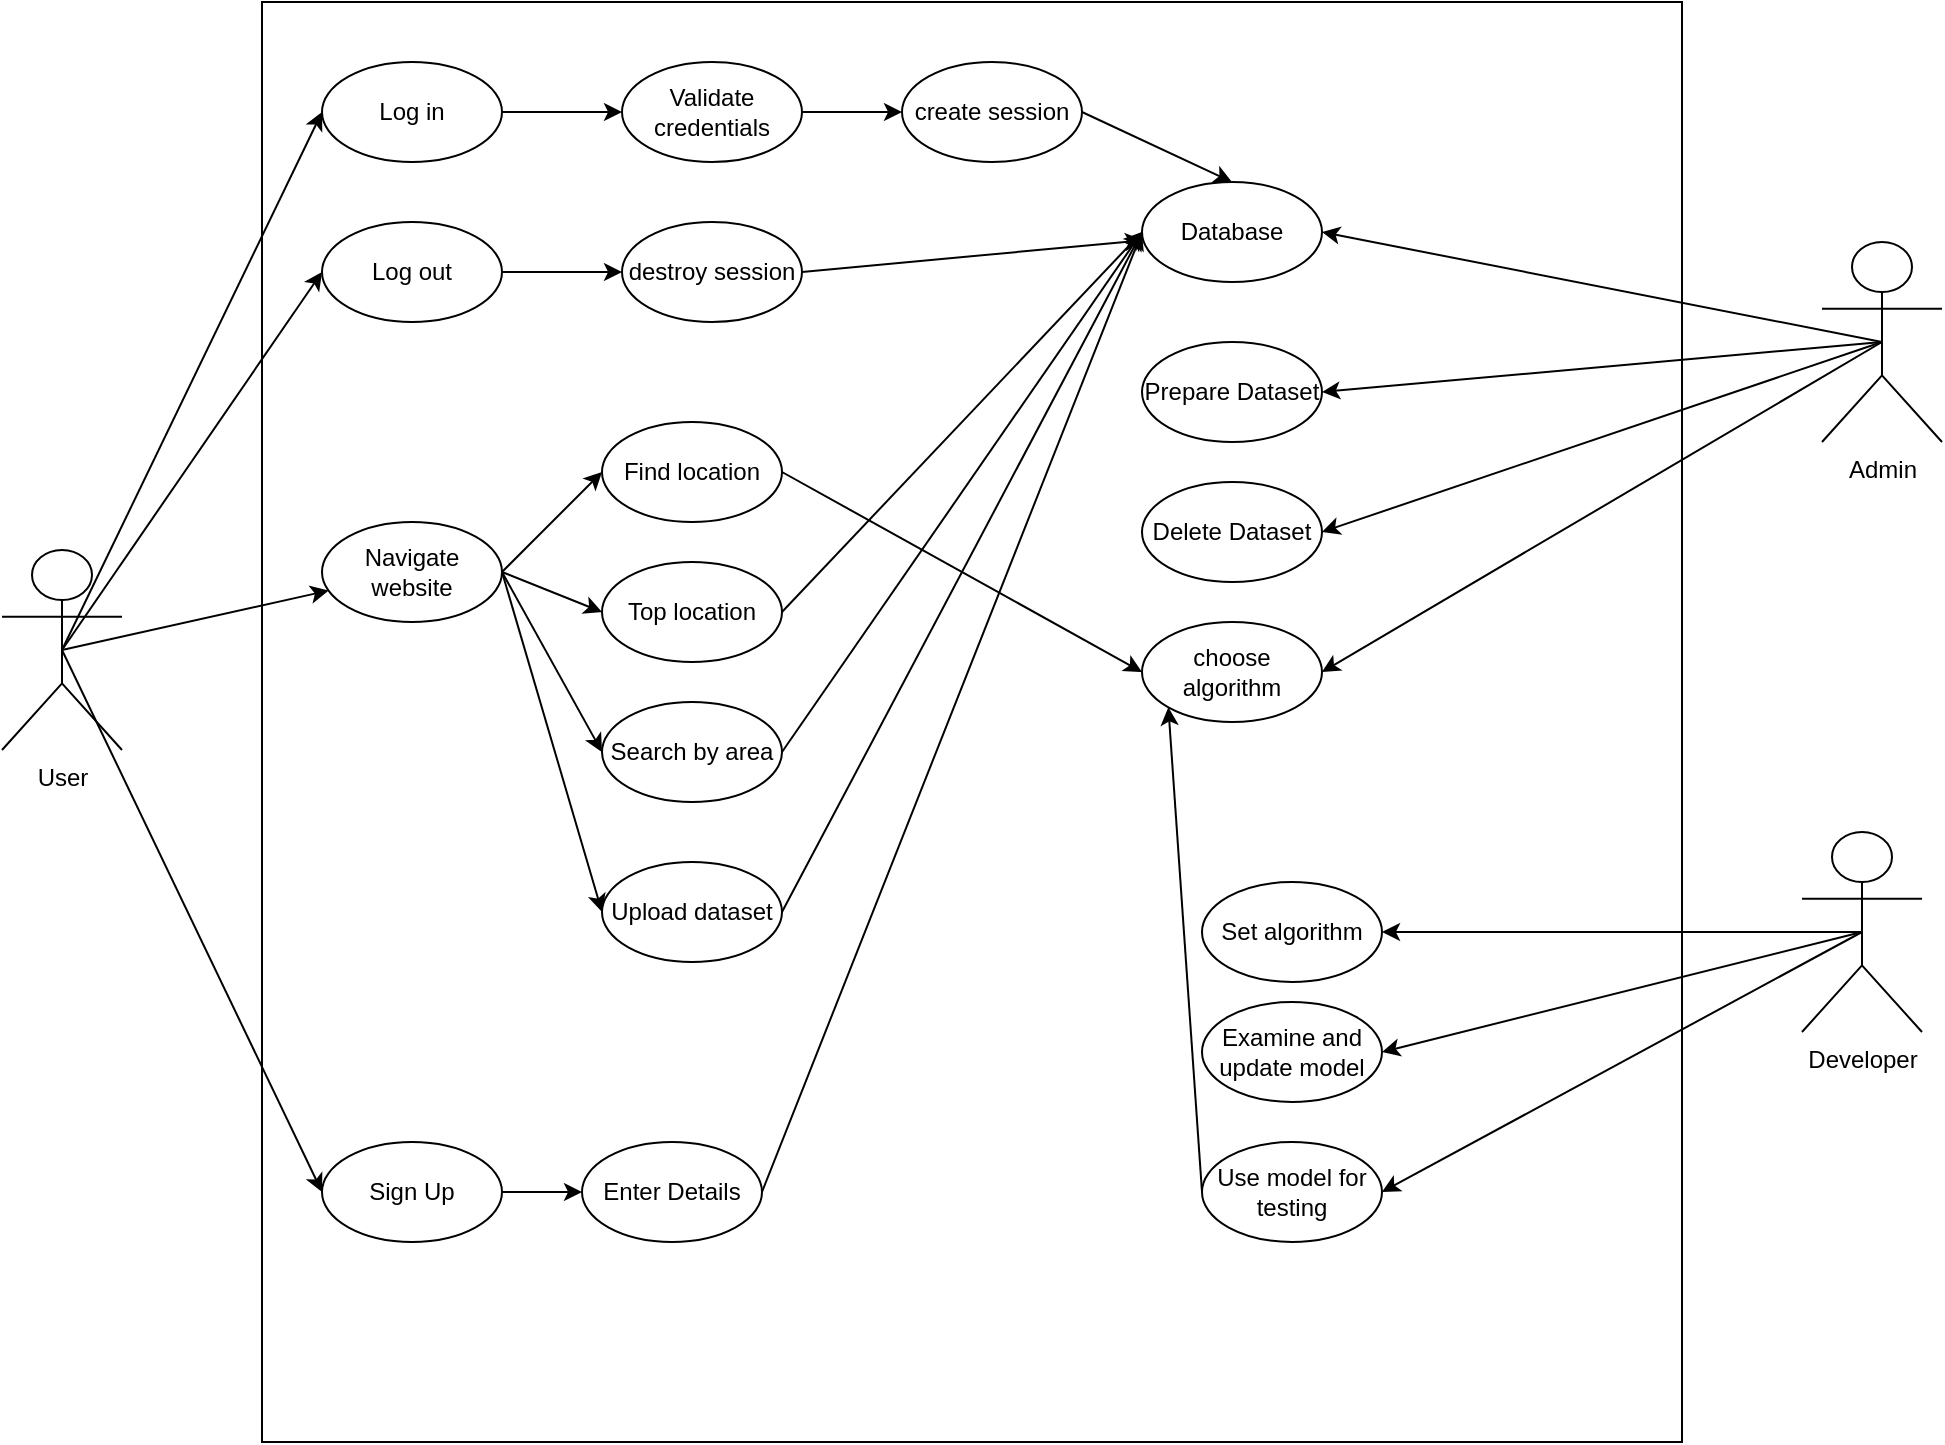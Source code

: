 <mxfile version="14.6.13" type="github">
  <diagram id="yp8qhJWwcoM9yaSAJzvi" name="Page-1">
    <mxGraphModel dx="1102" dy="600" grid="1" gridSize="10" guides="1" tooltips="1" connect="1" arrows="1" fold="1" page="1" pageScale="1" pageWidth="1169" pageHeight="827" math="0" shadow="0">
      <root>
        <mxCell id="0" />
        <mxCell id="1" parent="0" />
        <mxCell id="tyrEupx4gvLmsVYoJoOi-1" value="" style="rounded=0;whiteSpace=wrap;html=1;" vertex="1" parent="1">
          <mxGeometry x="250" y="40" width="710" height="720" as="geometry" />
        </mxCell>
        <mxCell id="tyrEupx4gvLmsVYoJoOi-37" style="edgeStyle=none;rounded=0;orthogonalLoop=1;jettySize=auto;html=1;exitX=1;exitY=0.5;exitDx=0;exitDy=0;entryX=0;entryY=0.5;entryDx=0;entryDy=0;" edge="1" parent="1" source="tyrEupx4gvLmsVYoJoOi-6" target="tyrEupx4gvLmsVYoJoOi-13">
          <mxGeometry relative="1" as="geometry" />
        </mxCell>
        <mxCell id="tyrEupx4gvLmsVYoJoOi-38" style="edgeStyle=none;rounded=0;orthogonalLoop=1;jettySize=auto;html=1;exitX=1;exitY=0.5;exitDx=0;exitDy=0;entryX=0;entryY=0.5;entryDx=0;entryDy=0;" edge="1" parent="1" source="tyrEupx4gvLmsVYoJoOi-6" target="tyrEupx4gvLmsVYoJoOi-14">
          <mxGeometry relative="1" as="geometry" />
        </mxCell>
        <mxCell id="tyrEupx4gvLmsVYoJoOi-39" style="edgeStyle=none;rounded=0;orthogonalLoop=1;jettySize=auto;html=1;exitX=1;exitY=0.5;exitDx=0;exitDy=0;entryX=0;entryY=0.5;entryDx=0;entryDy=0;" edge="1" parent="1" source="tyrEupx4gvLmsVYoJoOi-6" target="tyrEupx4gvLmsVYoJoOi-15">
          <mxGeometry relative="1" as="geometry" />
        </mxCell>
        <mxCell id="tyrEupx4gvLmsVYoJoOi-40" style="edgeStyle=none;rounded=0;orthogonalLoop=1;jettySize=auto;html=1;exitX=1;exitY=0.5;exitDx=0;exitDy=0;entryX=0;entryY=0.5;entryDx=0;entryDy=0;" edge="1" parent="1" source="tyrEupx4gvLmsVYoJoOi-6" target="tyrEupx4gvLmsVYoJoOi-17">
          <mxGeometry relative="1" as="geometry" />
        </mxCell>
        <mxCell id="tyrEupx4gvLmsVYoJoOi-6" value="Navigate website" style="ellipse;whiteSpace=wrap;html=1;" vertex="1" parent="1">
          <mxGeometry x="280" y="300" width="90" height="50" as="geometry" />
        </mxCell>
        <mxCell id="tyrEupx4gvLmsVYoJoOi-36" style="edgeStyle=none;rounded=0;orthogonalLoop=1;jettySize=auto;html=1;exitX=1;exitY=0.5;exitDx=0;exitDy=0;entryX=0;entryY=0.5;entryDx=0;entryDy=0;" edge="1" parent="1" source="tyrEupx4gvLmsVYoJoOi-8" target="tyrEupx4gvLmsVYoJoOi-12">
          <mxGeometry relative="1" as="geometry" />
        </mxCell>
        <mxCell id="tyrEupx4gvLmsVYoJoOi-8" value="Log out" style="ellipse;whiteSpace=wrap;html=1;" vertex="1" parent="1">
          <mxGeometry x="280" y="150" width="90" height="50" as="geometry" />
        </mxCell>
        <mxCell id="tyrEupx4gvLmsVYoJoOi-34" style="edgeStyle=none;rounded=0;orthogonalLoop=1;jettySize=auto;html=1;exitX=1;exitY=0.5;exitDx=0;exitDy=0;entryX=0;entryY=0.5;entryDx=0;entryDy=0;" edge="1" parent="1" source="tyrEupx4gvLmsVYoJoOi-9" target="tyrEupx4gvLmsVYoJoOi-10">
          <mxGeometry relative="1" as="geometry" />
        </mxCell>
        <mxCell id="tyrEupx4gvLmsVYoJoOi-9" value="Log in" style="ellipse;whiteSpace=wrap;html=1;" vertex="1" parent="1">
          <mxGeometry x="280" y="70" width="90" height="50" as="geometry" />
        </mxCell>
        <mxCell id="tyrEupx4gvLmsVYoJoOi-35" style="edgeStyle=none;rounded=0;orthogonalLoop=1;jettySize=auto;html=1;exitX=1;exitY=0.5;exitDx=0;exitDy=0;" edge="1" parent="1" source="tyrEupx4gvLmsVYoJoOi-10" target="tyrEupx4gvLmsVYoJoOi-11">
          <mxGeometry relative="1" as="geometry" />
        </mxCell>
        <mxCell id="tyrEupx4gvLmsVYoJoOi-10" value="Validate credentials" style="ellipse;whiteSpace=wrap;html=1;" vertex="1" parent="1">
          <mxGeometry x="430" y="70" width="90" height="50" as="geometry" />
        </mxCell>
        <mxCell id="tyrEupx4gvLmsVYoJoOi-58" style="edgeStyle=none;rounded=0;orthogonalLoop=1;jettySize=auto;html=1;exitX=1;exitY=0.5;exitDx=0;exitDy=0;entryX=0.5;entryY=0;entryDx=0;entryDy=0;" edge="1" parent="1" source="tyrEupx4gvLmsVYoJoOi-11" target="tyrEupx4gvLmsVYoJoOi-16">
          <mxGeometry relative="1" as="geometry" />
        </mxCell>
        <mxCell id="tyrEupx4gvLmsVYoJoOi-11" value="create session" style="ellipse;whiteSpace=wrap;html=1;" vertex="1" parent="1">
          <mxGeometry x="570" y="70" width="90" height="50" as="geometry" />
        </mxCell>
        <mxCell id="tyrEupx4gvLmsVYoJoOi-59" style="edgeStyle=none;rounded=0;orthogonalLoop=1;jettySize=auto;html=1;exitX=1;exitY=0.5;exitDx=0;exitDy=0;" edge="1" parent="1" source="tyrEupx4gvLmsVYoJoOi-12" target="tyrEupx4gvLmsVYoJoOi-16">
          <mxGeometry relative="1" as="geometry" />
        </mxCell>
        <mxCell id="tyrEupx4gvLmsVYoJoOi-12" value="destroy session" style="ellipse;whiteSpace=wrap;html=1;" vertex="1" parent="1">
          <mxGeometry x="430" y="150" width="90" height="50" as="geometry" />
        </mxCell>
        <mxCell id="tyrEupx4gvLmsVYoJoOi-42" style="edgeStyle=none;rounded=0;orthogonalLoop=1;jettySize=auto;html=1;exitX=1;exitY=0.5;exitDx=0;exitDy=0;entryX=0;entryY=0.5;entryDx=0;entryDy=0;" edge="1" parent="1" source="tyrEupx4gvLmsVYoJoOi-13" target="tyrEupx4gvLmsVYoJoOi-41">
          <mxGeometry relative="1" as="geometry" />
        </mxCell>
        <mxCell id="tyrEupx4gvLmsVYoJoOi-13" value="Find location" style="ellipse;whiteSpace=wrap;html=1;" vertex="1" parent="1">
          <mxGeometry x="420" y="250" width="90" height="50" as="geometry" />
        </mxCell>
        <mxCell id="tyrEupx4gvLmsVYoJoOi-43" style="edgeStyle=none;rounded=0;orthogonalLoop=1;jettySize=auto;html=1;exitX=1;exitY=0.5;exitDx=0;exitDy=0;entryX=0;entryY=0.5;entryDx=0;entryDy=0;" edge="1" parent="1" source="tyrEupx4gvLmsVYoJoOi-14" target="tyrEupx4gvLmsVYoJoOi-16">
          <mxGeometry relative="1" as="geometry" />
        </mxCell>
        <mxCell id="tyrEupx4gvLmsVYoJoOi-14" value="Top location" style="ellipse;whiteSpace=wrap;html=1;" vertex="1" parent="1">
          <mxGeometry x="420" y="320" width="90" height="50" as="geometry" />
        </mxCell>
        <mxCell id="tyrEupx4gvLmsVYoJoOi-44" style="edgeStyle=none;rounded=0;orthogonalLoop=1;jettySize=auto;html=1;exitX=1;exitY=0.5;exitDx=0;exitDy=0;entryX=0;entryY=0.5;entryDx=0;entryDy=0;" edge="1" parent="1" source="tyrEupx4gvLmsVYoJoOi-15" target="tyrEupx4gvLmsVYoJoOi-16">
          <mxGeometry relative="1" as="geometry" />
        </mxCell>
        <mxCell id="tyrEupx4gvLmsVYoJoOi-15" value="Search by area" style="ellipse;whiteSpace=wrap;html=1;" vertex="1" parent="1">
          <mxGeometry x="420" y="390" width="90" height="50" as="geometry" />
        </mxCell>
        <mxCell id="tyrEupx4gvLmsVYoJoOi-16" value="Database" style="ellipse;whiteSpace=wrap;html=1;" vertex="1" parent="1">
          <mxGeometry x="690" y="130" width="90" height="50" as="geometry" />
        </mxCell>
        <mxCell id="tyrEupx4gvLmsVYoJoOi-45" style="edgeStyle=none;rounded=0;orthogonalLoop=1;jettySize=auto;html=1;exitX=1;exitY=0.5;exitDx=0;exitDy=0;entryX=0;entryY=0.5;entryDx=0;entryDy=0;" edge="1" parent="1" source="tyrEupx4gvLmsVYoJoOi-17" target="tyrEupx4gvLmsVYoJoOi-16">
          <mxGeometry relative="1" as="geometry" />
        </mxCell>
        <mxCell id="tyrEupx4gvLmsVYoJoOi-17" value="Upload dataset" style="ellipse;whiteSpace=wrap;html=1;" vertex="1" parent="1">
          <mxGeometry x="420" y="470" width="90" height="50" as="geometry" />
        </mxCell>
        <mxCell id="tyrEupx4gvLmsVYoJoOi-19" value="Prepare Dataset" style="ellipse;whiteSpace=wrap;html=1;" vertex="1" parent="1">
          <mxGeometry x="690" y="210" width="90" height="50" as="geometry" />
        </mxCell>
        <mxCell id="tyrEupx4gvLmsVYoJoOi-20" value="Delete Dataset" style="ellipse;whiteSpace=wrap;html=1;" vertex="1" parent="1">
          <mxGeometry x="690" y="280" width="90" height="50" as="geometry" />
        </mxCell>
        <mxCell id="tyrEupx4gvLmsVYoJoOi-21" value="Set algorithm" style="ellipse;whiteSpace=wrap;html=1;" vertex="1" parent="1">
          <mxGeometry x="720" y="480" width="90" height="50" as="geometry" />
        </mxCell>
        <mxCell id="tyrEupx4gvLmsVYoJoOi-22" value="Examine and update model" style="ellipse;whiteSpace=wrap;html=1;" vertex="1" parent="1">
          <mxGeometry x="720" y="540" width="90" height="50" as="geometry" />
        </mxCell>
        <mxCell id="tyrEupx4gvLmsVYoJoOi-53" style="edgeStyle=none;rounded=0;orthogonalLoop=1;jettySize=auto;html=1;exitX=0;exitY=0.5;exitDx=0;exitDy=0;entryX=0;entryY=1;entryDx=0;entryDy=0;" edge="1" parent="1" source="tyrEupx4gvLmsVYoJoOi-23" target="tyrEupx4gvLmsVYoJoOi-41">
          <mxGeometry relative="1" as="geometry" />
        </mxCell>
        <mxCell id="tyrEupx4gvLmsVYoJoOi-23" value="Use model for testing" style="ellipse;whiteSpace=wrap;html=1;" vertex="1" parent="1">
          <mxGeometry x="720" y="610" width="90" height="50" as="geometry" />
        </mxCell>
        <mxCell id="tyrEupx4gvLmsVYoJoOi-29" style="rounded=0;orthogonalLoop=1;jettySize=auto;html=1;exitX=0.5;exitY=0.5;exitDx=0;exitDy=0;exitPerimeter=0;" edge="1" parent="1" source="tyrEupx4gvLmsVYoJoOi-24" target="tyrEupx4gvLmsVYoJoOi-6">
          <mxGeometry relative="1" as="geometry" />
        </mxCell>
        <mxCell id="tyrEupx4gvLmsVYoJoOi-30" style="edgeStyle=none;rounded=0;orthogonalLoop=1;jettySize=auto;html=1;exitX=0.5;exitY=0.5;exitDx=0;exitDy=0;exitPerimeter=0;entryX=0;entryY=0.5;entryDx=0;entryDy=0;" edge="1" parent="1" source="tyrEupx4gvLmsVYoJoOi-24" target="tyrEupx4gvLmsVYoJoOi-9">
          <mxGeometry relative="1" as="geometry" />
        </mxCell>
        <mxCell id="tyrEupx4gvLmsVYoJoOi-31" style="edgeStyle=none;rounded=0;orthogonalLoop=1;jettySize=auto;html=1;exitX=0.5;exitY=0.5;exitDx=0;exitDy=0;exitPerimeter=0;entryX=0;entryY=0.5;entryDx=0;entryDy=0;" edge="1" parent="1" source="tyrEupx4gvLmsVYoJoOi-24" target="tyrEupx4gvLmsVYoJoOi-8">
          <mxGeometry relative="1" as="geometry" />
        </mxCell>
        <mxCell id="tyrEupx4gvLmsVYoJoOi-33" style="edgeStyle=none;rounded=0;orthogonalLoop=1;jettySize=auto;html=1;exitX=0.5;exitY=0.5;exitDx=0;exitDy=0;exitPerimeter=0;entryX=0;entryY=0.5;entryDx=0;entryDy=0;" edge="1" parent="1" source="tyrEupx4gvLmsVYoJoOi-24" target="tyrEupx4gvLmsVYoJoOi-32">
          <mxGeometry relative="1" as="geometry" />
        </mxCell>
        <mxCell id="tyrEupx4gvLmsVYoJoOi-24" value="User" style="shape=umlActor;verticalLabelPosition=bottom;verticalAlign=top;html=1;outlineConnect=0;" vertex="1" parent="1">
          <mxGeometry x="120" y="314" width="60" height="100" as="geometry" />
        </mxCell>
        <mxCell id="tyrEupx4gvLmsVYoJoOi-46" style="edgeStyle=none;rounded=0;orthogonalLoop=1;jettySize=auto;html=1;exitX=0.5;exitY=0.5;exitDx=0;exitDy=0;exitPerimeter=0;entryX=1;entryY=0.5;entryDx=0;entryDy=0;" edge="1" parent="1" source="tyrEupx4gvLmsVYoJoOi-25" target="tyrEupx4gvLmsVYoJoOi-16">
          <mxGeometry relative="1" as="geometry" />
        </mxCell>
        <mxCell id="tyrEupx4gvLmsVYoJoOi-47" style="edgeStyle=none;rounded=0;orthogonalLoop=1;jettySize=auto;html=1;exitX=0.5;exitY=0.5;exitDx=0;exitDy=0;exitPerimeter=0;entryX=1;entryY=0.5;entryDx=0;entryDy=0;" edge="1" parent="1" source="tyrEupx4gvLmsVYoJoOi-25" target="tyrEupx4gvLmsVYoJoOi-19">
          <mxGeometry relative="1" as="geometry" />
        </mxCell>
        <mxCell id="tyrEupx4gvLmsVYoJoOi-48" style="edgeStyle=none;rounded=0;orthogonalLoop=1;jettySize=auto;html=1;exitX=0.5;exitY=0.5;exitDx=0;exitDy=0;exitPerimeter=0;entryX=1;entryY=0.5;entryDx=0;entryDy=0;" edge="1" parent="1" source="tyrEupx4gvLmsVYoJoOi-25" target="tyrEupx4gvLmsVYoJoOi-20">
          <mxGeometry relative="1" as="geometry" />
        </mxCell>
        <mxCell id="tyrEupx4gvLmsVYoJoOi-49" style="edgeStyle=none;rounded=0;orthogonalLoop=1;jettySize=auto;html=1;exitX=0.5;exitY=0.5;exitDx=0;exitDy=0;exitPerimeter=0;entryX=1;entryY=0.5;entryDx=0;entryDy=0;" edge="1" parent="1" source="tyrEupx4gvLmsVYoJoOi-25" target="tyrEupx4gvLmsVYoJoOi-41">
          <mxGeometry relative="1" as="geometry" />
        </mxCell>
        <mxCell id="tyrEupx4gvLmsVYoJoOi-25" value="Admin" style="shape=umlActor;verticalLabelPosition=bottom;verticalAlign=top;html=1;outlineConnect=0;" vertex="1" parent="1">
          <mxGeometry x="1030" y="160" width="60" height="100" as="geometry" />
        </mxCell>
        <mxCell id="tyrEupx4gvLmsVYoJoOi-50" style="edgeStyle=none;rounded=0;orthogonalLoop=1;jettySize=auto;html=1;exitX=0.5;exitY=0.5;exitDx=0;exitDy=0;exitPerimeter=0;" edge="1" parent="1" source="tyrEupx4gvLmsVYoJoOi-28" target="tyrEupx4gvLmsVYoJoOi-21">
          <mxGeometry relative="1" as="geometry" />
        </mxCell>
        <mxCell id="tyrEupx4gvLmsVYoJoOi-51" style="edgeStyle=none;rounded=0;orthogonalLoop=1;jettySize=auto;html=1;exitX=0.5;exitY=0.5;exitDx=0;exitDy=0;exitPerimeter=0;entryX=1;entryY=0.5;entryDx=0;entryDy=0;" edge="1" parent="1" source="tyrEupx4gvLmsVYoJoOi-28" target="tyrEupx4gvLmsVYoJoOi-22">
          <mxGeometry relative="1" as="geometry" />
        </mxCell>
        <mxCell id="tyrEupx4gvLmsVYoJoOi-52" style="edgeStyle=none;rounded=0;orthogonalLoop=1;jettySize=auto;html=1;exitX=0.5;exitY=0.5;exitDx=0;exitDy=0;exitPerimeter=0;entryX=1;entryY=0.5;entryDx=0;entryDy=0;" edge="1" parent="1" source="tyrEupx4gvLmsVYoJoOi-28" target="tyrEupx4gvLmsVYoJoOi-23">
          <mxGeometry relative="1" as="geometry" />
        </mxCell>
        <mxCell id="tyrEupx4gvLmsVYoJoOi-28" value="Developer" style="shape=umlActor;verticalLabelPosition=bottom;verticalAlign=top;html=1;outlineConnect=0;" vertex="1" parent="1">
          <mxGeometry x="1020" y="455" width="60" height="100" as="geometry" />
        </mxCell>
        <mxCell id="tyrEupx4gvLmsVYoJoOi-56" style="edgeStyle=none;rounded=0;orthogonalLoop=1;jettySize=auto;html=1;exitX=1;exitY=0.5;exitDx=0;exitDy=0;entryX=0;entryY=0.5;entryDx=0;entryDy=0;" edge="1" parent="1" source="tyrEupx4gvLmsVYoJoOi-32" target="tyrEupx4gvLmsVYoJoOi-55">
          <mxGeometry relative="1" as="geometry" />
        </mxCell>
        <mxCell id="tyrEupx4gvLmsVYoJoOi-32" value="Sign Up" style="ellipse;whiteSpace=wrap;html=1;" vertex="1" parent="1">
          <mxGeometry x="280" y="610" width="90" height="50" as="geometry" />
        </mxCell>
        <mxCell id="tyrEupx4gvLmsVYoJoOi-41" value="choose algorithm" style="ellipse;whiteSpace=wrap;html=1;" vertex="1" parent="1">
          <mxGeometry x="690" y="350" width="90" height="50" as="geometry" />
        </mxCell>
        <mxCell id="tyrEupx4gvLmsVYoJoOi-57" style="edgeStyle=none;rounded=0;orthogonalLoop=1;jettySize=auto;html=1;exitX=1;exitY=0.5;exitDx=0;exitDy=0;entryX=0;entryY=0.5;entryDx=0;entryDy=0;" edge="1" parent="1" source="tyrEupx4gvLmsVYoJoOi-55" target="tyrEupx4gvLmsVYoJoOi-16">
          <mxGeometry relative="1" as="geometry" />
        </mxCell>
        <mxCell id="tyrEupx4gvLmsVYoJoOi-55" value="Enter Details" style="ellipse;whiteSpace=wrap;html=1;" vertex="1" parent="1">
          <mxGeometry x="410" y="610" width="90" height="50" as="geometry" />
        </mxCell>
      </root>
    </mxGraphModel>
  </diagram>
</mxfile>
